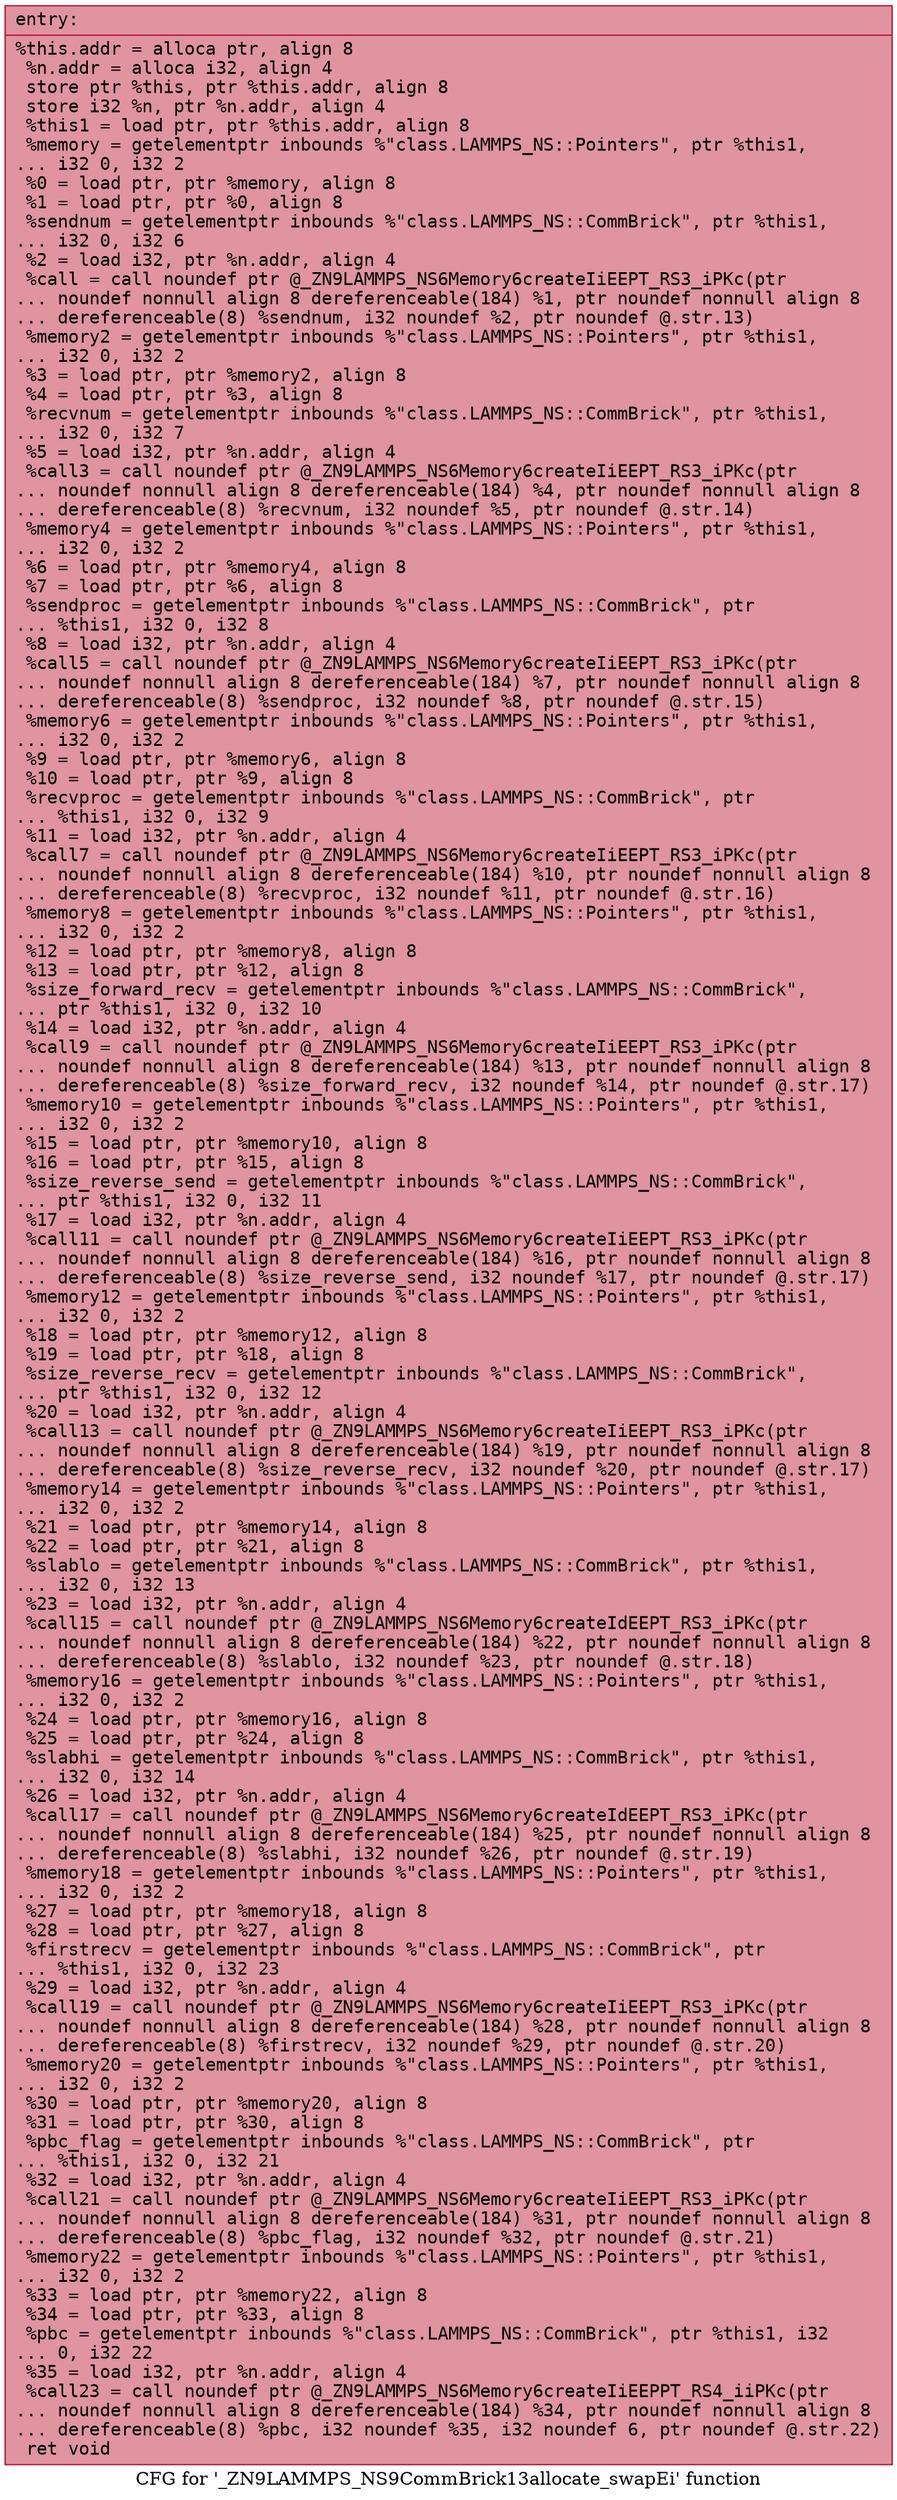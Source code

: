 digraph "CFG for '_ZN9LAMMPS_NS9CommBrick13allocate_swapEi' function" {
	label="CFG for '_ZN9LAMMPS_NS9CommBrick13allocate_swapEi' function";

	Node0x561fb2f4a050 [shape=record,color="#b70d28ff", style=filled, fillcolor="#b70d2870" fontname="Courier",label="{entry:\l|  %this.addr = alloca ptr, align 8\l  %n.addr = alloca i32, align 4\l  store ptr %this, ptr %this.addr, align 8\l  store i32 %n, ptr %n.addr, align 4\l  %this1 = load ptr, ptr %this.addr, align 8\l  %memory = getelementptr inbounds %\"class.LAMMPS_NS::Pointers\", ptr %this1,\l... i32 0, i32 2\l  %0 = load ptr, ptr %memory, align 8\l  %1 = load ptr, ptr %0, align 8\l  %sendnum = getelementptr inbounds %\"class.LAMMPS_NS::CommBrick\", ptr %this1,\l... i32 0, i32 6\l  %2 = load i32, ptr %n.addr, align 4\l  %call = call noundef ptr @_ZN9LAMMPS_NS6Memory6createIiEEPT_RS3_iPKc(ptr\l... noundef nonnull align 8 dereferenceable(184) %1, ptr noundef nonnull align 8\l... dereferenceable(8) %sendnum, i32 noundef %2, ptr noundef @.str.13)\l  %memory2 = getelementptr inbounds %\"class.LAMMPS_NS::Pointers\", ptr %this1,\l... i32 0, i32 2\l  %3 = load ptr, ptr %memory2, align 8\l  %4 = load ptr, ptr %3, align 8\l  %recvnum = getelementptr inbounds %\"class.LAMMPS_NS::CommBrick\", ptr %this1,\l... i32 0, i32 7\l  %5 = load i32, ptr %n.addr, align 4\l  %call3 = call noundef ptr @_ZN9LAMMPS_NS6Memory6createIiEEPT_RS3_iPKc(ptr\l... noundef nonnull align 8 dereferenceable(184) %4, ptr noundef nonnull align 8\l... dereferenceable(8) %recvnum, i32 noundef %5, ptr noundef @.str.14)\l  %memory4 = getelementptr inbounds %\"class.LAMMPS_NS::Pointers\", ptr %this1,\l... i32 0, i32 2\l  %6 = load ptr, ptr %memory4, align 8\l  %7 = load ptr, ptr %6, align 8\l  %sendproc = getelementptr inbounds %\"class.LAMMPS_NS::CommBrick\", ptr\l... %this1, i32 0, i32 8\l  %8 = load i32, ptr %n.addr, align 4\l  %call5 = call noundef ptr @_ZN9LAMMPS_NS6Memory6createIiEEPT_RS3_iPKc(ptr\l... noundef nonnull align 8 dereferenceable(184) %7, ptr noundef nonnull align 8\l... dereferenceable(8) %sendproc, i32 noundef %8, ptr noundef @.str.15)\l  %memory6 = getelementptr inbounds %\"class.LAMMPS_NS::Pointers\", ptr %this1,\l... i32 0, i32 2\l  %9 = load ptr, ptr %memory6, align 8\l  %10 = load ptr, ptr %9, align 8\l  %recvproc = getelementptr inbounds %\"class.LAMMPS_NS::CommBrick\", ptr\l... %this1, i32 0, i32 9\l  %11 = load i32, ptr %n.addr, align 4\l  %call7 = call noundef ptr @_ZN9LAMMPS_NS6Memory6createIiEEPT_RS3_iPKc(ptr\l... noundef nonnull align 8 dereferenceable(184) %10, ptr noundef nonnull align 8\l... dereferenceable(8) %recvproc, i32 noundef %11, ptr noundef @.str.16)\l  %memory8 = getelementptr inbounds %\"class.LAMMPS_NS::Pointers\", ptr %this1,\l... i32 0, i32 2\l  %12 = load ptr, ptr %memory8, align 8\l  %13 = load ptr, ptr %12, align 8\l  %size_forward_recv = getelementptr inbounds %\"class.LAMMPS_NS::CommBrick\",\l... ptr %this1, i32 0, i32 10\l  %14 = load i32, ptr %n.addr, align 4\l  %call9 = call noundef ptr @_ZN9LAMMPS_NS6Memory6createIiEEPT_RS3_iPKc(ptr\l... noundef nonnull align 8 dereferenceable(184) %13, ptr noundef nonnull align 8\l... dereferenceable(8) %size_forward_recv, i32 noundef %14, ptr noundef @.str.17)\l  %memory10 = getelementptr inbounds %\"class.LAMMPS_NS::Pointers\", ptr %this1,\l... i32 0, i32 2\l  %15 = load ptr, ptr %memory10, align 8\l  %16 = load ptr, ptr %15, align 8\l  %size_reverse_send = getelementptr inbounds %\"class.LAMMPS_NS::CommBrick\",\l... ptr %this1, i32 0, i32 11\l  %17 = load i32, ptr %n.addr, align 4\l  %call11 = call noundef ptr @_ZN9LAMMPS_NS6Memory6createIiEEPT_RS3_iPKc(ptr\l... noundef nonnull align 8 dereferenceable(184) %16, ptr noundef nonnull align 8\l... dereferenceable(8) %size_reverse_send, i32 noundef %17, ptr noundef @.str.17)\l  %memory12 = getelementptr inbounds %\"class.LAMMPS_NS::Pointers\", ptr %this1,\l... i32 0, i32 2\l  %18 = load ptr, ptr %memory12, align 8\l  %19 = load ptr, ptr %18, align 8\l  %size_reverse_recv = getelementptr inbounds %\"class.LAMMPS_NS::CommBrick\",\l... ptr %this1, i32 0, i32 12\l  %20 = load i32, ptr %n.addr, align 4\l  %call13 = call noundef ptr @_ZN9LAMMPS_NS6Memory6createIiEEPT_RS3_iPKc(ptr\l... noundef nonnull align 8 dereferenceable(184) %19, ptr noundef nonnull align 8\l... dereferenceable(8) %size_reverse_recv, i32 noundef %20, ptr noundef @.str.17)\l  %memory14 = getelementptr inbounds %\"class.LAMMPS_NS::Pointers\", ptr %this1,\l... i32 0, i32 2\l  %21 = load ptr, ptr %memory14, align 8\l  %22 = load ptr, ptr %21, align 8\l  %slablo = getelementptr inbounds %\"class.LAMMPS_NS::CommBrick\", ptr %this1,\l... i32 0, i32 13\l  %23 = load i32, ptr %n.addr, align 4\l  %call15 = call noundef ptr @_ZN9LAMMPS_NS6Memory6createIdEEPT_RS3_iPKc(ptr\l... noundef nonnull align 8 dereferenceable(184) %22, ptr noundef nonnull align 8\l... dereferenceable(8) %slablo, i32 noundef %23, ptr noundef @.str.18)\l  %memory16 = getelementptr inbounds %\"class.LAMMPS_NS::Pointers\", ptr %this1,\l... i32 0, i32 2\l  %24 = load ptr, ptr %memory16, align 8\l  %25 = load ptr, ptr %24, align 8\l  %slabhi = getelementptr inbounds %\"class.LAMMPS_NS::CommBrick\", ptr %this1,\l... i32 0, i32 14\l  %26 = load i32, ptr %n.addr, align 4\l  %call17 = call noundef ptr @_ZN9LAMMPS_NS6Memory6createIdEEPT_RS3_iPKc(ptr\l... noundef nonnull align 8 dereferenceable(184) %25, ptr noundef nonnull align 8\l... dereferenceable(8) %slabhi, i32 noundef %26, ptr noundef @.str.19)\l  %memory18 = getelementptr inbounds %\"class.LAMMPS_NS::Pointers\", ptr %this1,\l... i32 0, i32 2\l  %27 = load ptr, ptr %memory18, align 8\l  %28 = load ptr, ptr %27, align 8\l  %firstrecv = getelementptr inbounds %\"class.LAMMPS_NS::CommBrick\", ptr\l... %this1, i32 0, i32 23\l  %29 = load i32, ptr %n.addr, align 4\l  %call19 = call noundef ptr @_ZN9LAMMPS_NS6Memory6createIiEEPT_RS3_iPKc(ptr\l... noundef nonnull align 8 dereferenceable(184) %28, ptr noundef nonnull align 8\l... dereferenceable(8) %firstrecv, i32 noundef %29, ptr noundef @.str.20)\l  %memory20 = getelementptr inbounds %\"class.LAMMPS_NS::Pointers\", ptr %this1,\l... i32 0, i32 2\l  %30 = load ptr, ptr %memory20, align 8\l  %31 = load ptr, ptr %30, align 8\l  %pbc_flag = getelementptr inbounds %\"class.LAMMPS_NS::CommBrick\", ptr\l... %this1, i32 0, i32 21\l  %32 = load i32, ptr %n.addr, align 4\l  %call21 = call noundef ptr @_ZN9LAMMPS_NS6Memory6createIiEEPT_RS3_iPKc(ptr\l... noundef nonnull align 8 dereferenceable(184) %31, ptr noundef nonnull align 8\l... dereferenceable(8) %pbc_flag, i32 noundef %32, ptr noundef @.str.21)\l  %memory22 = getelementptr inbounds %\"class.LAMMPS_NS::Pointers\", ptr %this1,\l... i32 0, i32 2\l  %33 = load ptr, ptr %memory22, align 8\l  %34 = load ptr, ptr %33, align 8\l  %pbc = getelementptr inbounds %\"class.LAMMPS_NS::CommBrick\", ptr %this1, i32\l... 0, i32 22\l  %35 = load i32, ptr %n.addr, align 4\l  %call23 = call noundef ptr @_ZN9LAMMPS_NS6Memory6createIiEEPPT_RS4_iiPKc(ptr\l... noundef nonnull align 8 dereferenceable(184) %34, ptr noundef nonnull align 8\l... dereferenceable(8) %pbc, i32 noundef %35, i32 noundef 6, ptr noundef @.str.22)\l  ret void\l}"];
}
